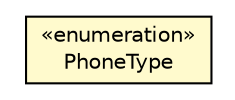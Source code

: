 #!/usr/local/bin/dot
#
# Class diagram 
# Generated by UMLGraph version 5.1 (http://www.umlgraph.org/)
#

digraph G {
	edge [fontname="Helvetica",fontsize=10,labelfontname="Helvetica",labelfontsize=10];
	node [fontname="Helvetica",fontsize=10,shape=plaintext];
	nodesep=0.25;
	ranksep=0.5;
	// com.clapi.data.Phone.PhoneType
	c227 [label=<<table title="com.clapi.data.Phone.PhoneType" border="0" cellborder="1" cellspacing="0" cellpadding="2" port="p" bgcolor="lemonChiffon" href="./Phone.PhoneType.html">
		<tr><td><table border="0" cellspacing="0" cellpadding="1">
<tr><td align="center" balign="center"> &#171;enumeration&#187; </td></tr>
<tr><td align="center" balign="center"> PhoneType </td></tr>
		</table></td></tr>
		</table>>, fontname="Helvetica", fontcolor="black", fontsize=10.0];
}

